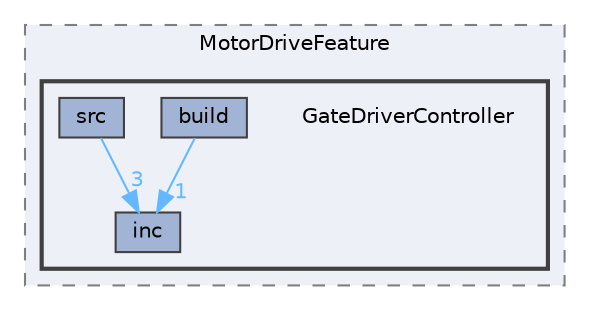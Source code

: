 digraph "EGEMOBİL/EEM_TASK/MotorDriveFeature/GateDriverController"
{
 // LATEX_PDF_SIZE
  bgcolor="transparent";
  edge [fontname=Helvetica,fontsize=10,labelfontname=Helvetica,labelfontsize=10];
  node [fontname=Helvetica,fontsize=10,shape=box,height=0.2,width=0.4];
  compound=true
  subgraph clusterdir_1fac82efb7a484bf104c8eeded95e279 {
    graph [ bgcolor="#edf0f7", pencolor="grey50", label="MotorDriveFeature", fontname=Helvetica,fontsize=10 style="filled,dashed", URL="dir_1fac82efb7a484bf104c8eeded95e279.html",tooltip=""]
  subgraph clusterdir_21778b4a7cb1351905892a2c63a28d96 {
    graph [ bgcolor="#edf0f7", pencolor="grey25", label="", fontname=Helvetica,fontsize=10 style="filled,bold", URL="dir_21778b4a7cb1351905892a2c63a28d96.html",tooltip=""]
    dir_21778b4a7cb1351905892a2c63a28d96 [shape=plaintext, label="GateDriverController"];
  dir_4e9863642dcddf2e1998a260193121cb [label="build", fillcolor="#a2b4d6", color="grey25", style="filled", URL="dir_4e9863642dcddf2e1998a260193121cb.html",tooltip=""];
  dir_35c17fade04af82b40c589b9114dd1c3 [label="inc", fillcolor="#a2b4d6", color="grey25", style="filled", URL="dir_35c17fade04af82b40c589b9114dd1c3.html",tooltip=""];
  dir_92c75651e117f53b7200b43b19b012cc [label="src", fillcolor="#a2b4d6", color="grey25", style="filled", URL="dir_92c75651e117f53b7200b43b19b012cc.html",tooltip=""];
  }
  }
  dir_4e9863642dcddf2e1998a260193121cb->dir_35c17fade04af82b40c589b9114dd1c3 [headlabel="1", labeldistance=1.5 headhref="dir_000000_000004.html" href="dir_000000_000004.html" color="steelblue1" fontcolor="steelblue1"];
  dir_92c75651e117f53b7200b43b19b012cc->dir_35c17fade04af82b40c589b9114dd1c3 [headlabel="3", labeldistance=1.5 headhref="dir_000006_000004.html" href="dir_000006_000004.html" color="steelblue1" fontcolor="steelblue1"];
}
